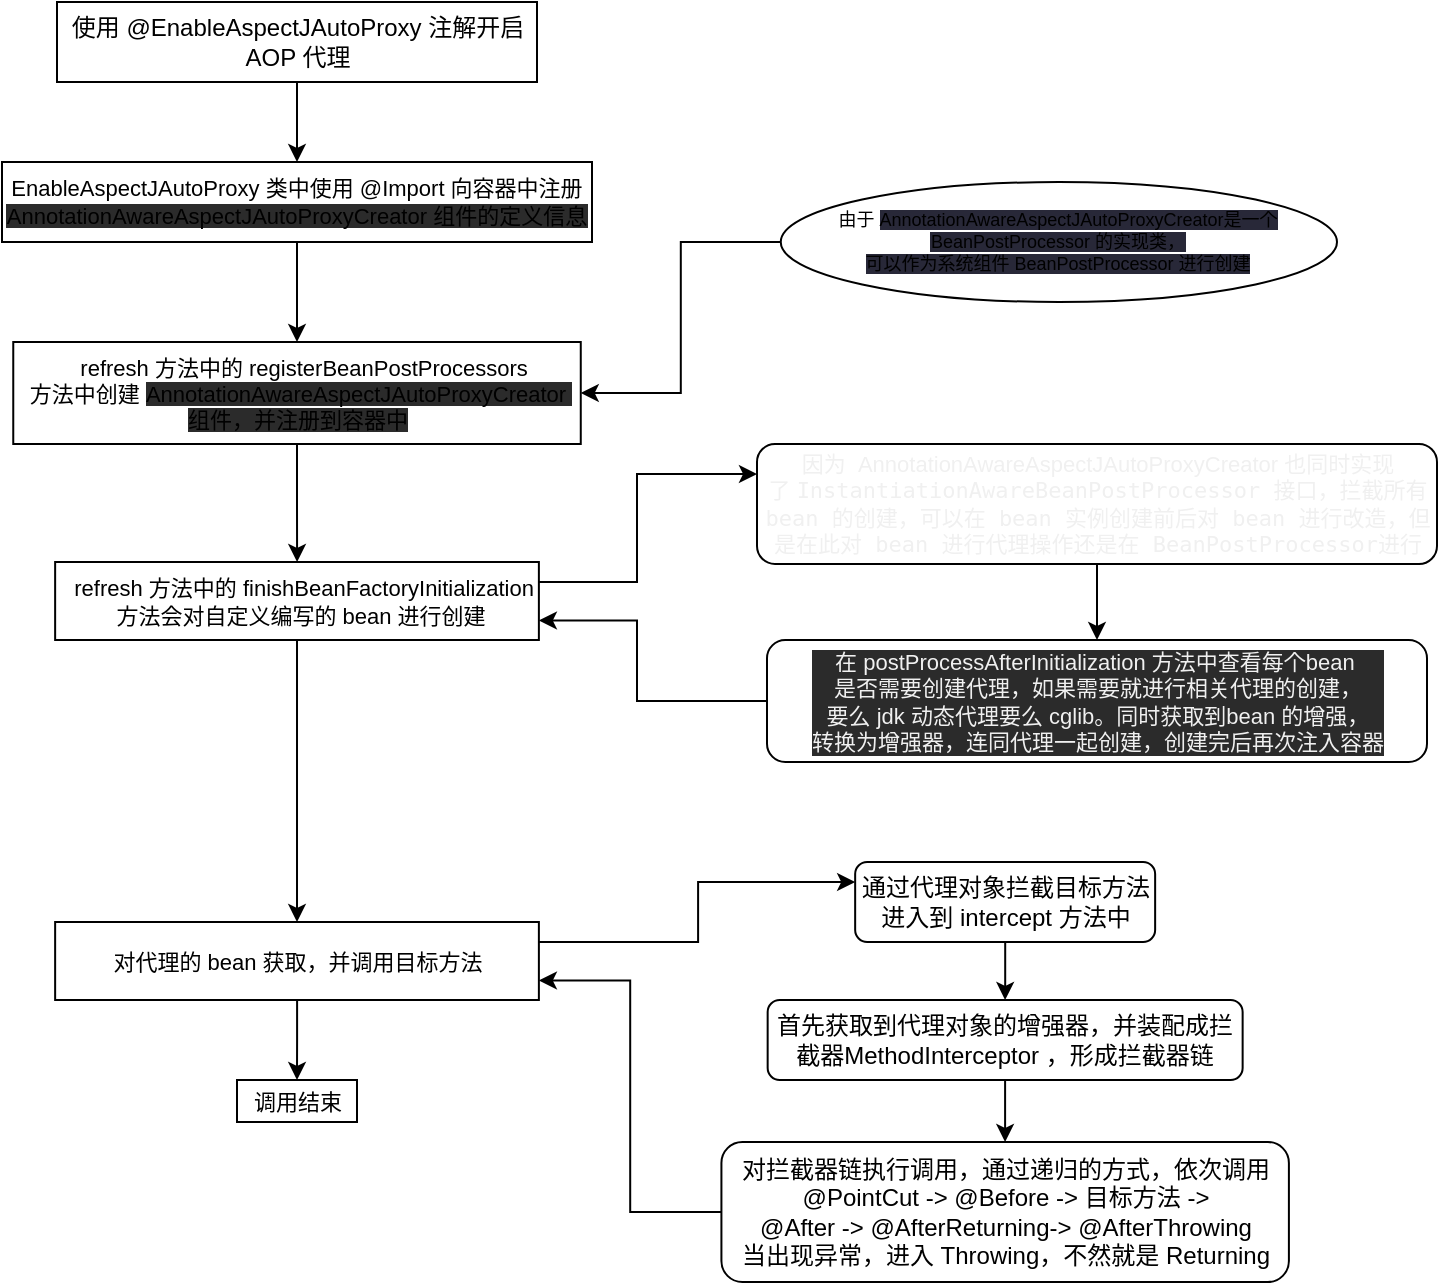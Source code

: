 <mxfile version="16.5.1" type="device"><diagram id="LwVWtQgv_2FWmjpkGTdp" name="第 1 页"><mxGraphModel dx="1149" dy="648" grid="1" gridSize="10" guides="1" tooltips="1" connect="1" arrows="1" fold="1" page="1" pageScale="1" pageWidth="827" pageHeight="1169" math="0" shadow="0"><root><mxCell id="0"/><mxCell id="1" parent="0"/><mxCell id="z1jw9OUvtog4c9rzqlsH-1" value="" style="edgeStyle=orthogonalEdgeStyle;rounded=0;orthogonalLoop=1;jettySize=auto;html=1;" edge="1" parent="1" source="z1jw9OUvtog4c9rzqlsH-2" target="z1jw9OUvtog4c9rzqlsH-4"><mxGeometry relative="1" as="geometry"/></mxCell><mxCell id="z1jw9OUvtog4c9rzqlsH-2" value="使用 @EnableAspectJAutoProxy 注解开启 AOP 代理" style="whiteSpace=wrap;html=1;" vertex="1" parent="1"><mxGeometry x="77.5" y="330" width="240" height="40" as="geometry"/></mxCell><mxCell id="z1jw9OUvtog4c9rzqlsH-3" value="" style="edgeStyle=orthogonalEdgeStyle;rounded=0;orthogonalLoop=1;jettySize=auto;html=1;fontFamily=Helvetica;fontSize=11;fontColor=#F0F0F0;" edge="1" parent="1" source="z1jw9OUvtog4c9rzqlsH-4" target="z1jw9OUvtog4c9rzqlsH-6"><mxGeometry relative="1" as="geometry"/></mxCell><mxCell id="z1jw9OUvtog4c9rzqlsH-4" value="&lt;pre style=&quot;font-size: 11px&quot;&gt;&lt;pre style=&quot;font-size: 11px&quot;&gt;&lt;font face=&quot;Helvetica&quot;&gt;&amp;nbsp;EnableAspectJAutoProxy 类&lt;/font&gt;&lt;font face=&quot;Helvetica&quot;&gt;&lt;span&gt;中使用 @Import 向容器中注册&amp;nbsp;&lt;br&gt;&lt;/span&gt;&lt;/font&gt;&lt;font face=&quot;Helvetica&quot;&gt;&lt;span style=&quot;background-color: rgb(43 , 43 , 43)&quot;&gt;&lt;font style=&quot;font-size: 11px&quot;&gt;AnnotationAwareAspectJAutoProxyCreator &lt;/font&gt;&lt;/span&gt;&lt;/font&gt;&lt;font face=&quot;Helvetica&quot;&gt;&lt;span style=&quot;background-color: rgb(43 , 43 , 43)&quot;&gt;&lt;font style=&quot;font-size: 11px&quot;&gt;组件的定义信息&lt;/font&gt;&lt;/span&gt;&lt;/font&gt;&lt;/pre&gt;&lt;/pre&gt;" style="whiteSpace=wrap;html=1;" vertex="1" parent="1"><mxGeometry x="50" y="410" width="295" height="40" as="geometry"/></mxCell><mxCell id="z1jw9OUvtog4c9rzqlsH-5" value="" style="edgeStyle=orthogonalEdgeStyle;rounded=0;orthogonalLoop=1;jettySize=auto;html=1;fontFamily=Helvetica;fontSize=5;fontColor=#F0F0F0;" edge="1" parent="1" source="z1jw9OUvtog4c9rzqlsH-6" target="z1jw9OUvtog4c9rzqlsH-11"><mxGeometry relative="1" as="geometry"/></mxCell><mxCell id="z1jw9OUvtog4c9rzqlsH-6" value="&lt;pre style=&quot;font-size: 11px&quot;&gt;&lt;pre style=&quot;font-size: 11px&quot;&gt;&lt;font face=&quot;Helvetica&quot;&gt;&amp;nbsp; refresh 方法中的 registerBeanPostProcessors&lt;br&gt;&amp;nbsp;方法中创建 &lt;font style=&quot;white-space: normal&quot;&gt;&lt;span style=&quot;background-color: rgb(43 , 43 , 43)&quot;&gt;AnnotationAwareAspectJAutoProxyCreator&amp;nbsp;&lt;br&gt;&lt;/span&gt;&lt;/font&gt;&lt;font style=&quot;white-space: normal&quot;&gt;&lt;span style=&quot;background-color: rgb(43 , 43 , 43)&quot;&gt;组件，并注册到容器中&lt;/span&gt;&lt;/font&gt;&lt;/font&gt;&lt;/pre&gt;&lt;/pre&gt;" style="whiteSpace=wrap;html=1;" vertex="1" parent="1"><mxGeometry x="55.63" y="500" width="283.75" height="51" as="geometry"/></mxCell><mxCell id="z1jw9OUvtog4c9rzqlsH-7" style="edgeStyle=orthogonalEdgeStyle;rounded=0;orthogonalLoop=1;jettySize=auto;html=1;entryX=1;entryY=0.5;entryDx=0;entryDy=0;fontFamily=Helvetica;fontSize=5;fontColor=#F0F0F0;" edge="1" parent="1" source="z1jw9OUvtog4c9rzqlsH-8" target="z1jw9OUvtog4c9rzqlsH-6"><mxGeometry relative="1" as="geometry"/></mxCell><mxCell id="z1jw9OUvtog4c9rzqlsH-8" value="&lt;h6 style=&quot;font-size: 9px&quot;&gt;&lt;span style=&quot;font-weight: normal&quot;&gt;&lt;font style=&quot;font-size: 9px&quot; face=&quot;Helvetica&quot;&gt;由于&amp;nbsp;&lt;span style=&quot;background-color: rgb(40 , 40 , 56)&quot;&gt;AnnotationAwareAspectJAutoProxyCreator是一个 BeanPostProcessor 的实现类，&lt;br&gt;&lt;/span&gt;&lt;/font&gt;&lt;font style=&quot;font-size: 9px&quot; face=&quot;Helvetica&quot;&gt;&lt;span style=&quot;background-color: rgb(40 , 40 , 56)&quot;&gt;可以作为系统组件 BeanPostProcessor 进行创建&lt;/span&gt;&lt;/font&gt;&lt;/span&gt;&lt;/h6&gt;" style="ellipse;whiteSpace=wrap;html=1;" vertex="1" parent="1"><mxGeometry x="439.38" y="420" width="278.12" height="60" as="geometry"/></mxCell><mxCell id="z1jw9OUvtog4c9rzqlsH-9" style="edgeStyle=orthogonalEdgeStyle;rounded=0;orthogonalLoop=1;jettySize=auto;html=1;entryX=0;entryY=0.25;entryDx=0;entryDy=0;fontFamily=Helvetica;fontSize=11;fontColor=#F0F0F0;" edge="1" parent="1" source="z1jw9OUvtog4c9rzqlsH-11" target="z1jw9OUvtog4c9rzqlsH-13"><mxGeometry relative="1" as="geometry"><Array as="points"><mxPoint x="367.5" y="620"/><mxPoint x="367.5" y="566"/></Array></mxGeometry></mxCell><mxCell id="z1jw9OUvtog4c9rzqlsH-10" value="" style="edgeStyle=orthogonalEdgeStyle;rounded=0;orthogonalLoop=1;jettySize=auto;html=1;fontFamily=Helvetica;fontSize=11;fontColor=#F0F0F0;" edge="1" parent="1" source="z1jw9OUvtog4c9rzqlsH-11" target="z1jw9OUvtog4c9rzqlsH-18"><mxGeometry relative="1" as="geometry"/></mxCell><mxCell id="z1jw9OUvtog4c9rzqlsH-11" value="&lt;pre style=&quot;font-size: 11px&quot;&gt;&lt;h6&gt;&lt;span style=&quot;font-weight: normal&quot;&gt;&lt;font face=&quot;Helvetica&quot; style=&quot;font-size: 11px&quot;&gt;&amp;nbsp; refresh 方法中的 &lt;/font&gt;&lt;font face=&quot;Helvetica&quot; style=&quot;font-size: 11px&quot;&gt;&lt;span style=&quot;text-align: left&quot;&gt;finishBeanFactoryInitialization&lt;br&gt;&lt;/span&gt;&lt;/font&gt;&lt;font face=&quot;Helvetica&quot; style=&quot;font-size: 11px&quot;&gt;&amp;nbsp;方法会对自定义编写的 bean 进行创建&lt;/font&gt;&lt;/span&gt;&lt;/h6&gt;&lt;/pre&gt;" style="whiteSpace=wrap;html=1;" vertex="1" parent="1"><mxGeometry x="76.57" y="610" width="241.87" height="39" as="geometry"/></mxCell><mxCell id="z1jw9OUvtog4c9rzqlsH-12" value="" style="edgeStyle=orthogonalEdgeStyle;rounded=0;orthogonalLoop=1;jettySize=auto;html=1;fontFamily=Helvetica;fontSize=11;fontColor=#F0F0F0;" edge="1" parent="1" source="z1jw9OUvtog4c9rzqlsH-13" target="z1jw9OUvtog4c9rzqlsH-15"><mxGeometry relative="1" as="geometry"/></mxCell><mxCell id="z1jw9OUvtog4c9rzqlsH-13" value="&lt;font style=&quot;font-size: 11px&quot;&gt;因为&amp;nbsp; &lt;font style=&quot;font-size: 11px&quot;&gt;AnnotationAwareAspectJAutoProxyCreator 也同时实现了&amp;nbsp;&lt;/font&gt;&lt;/font&gt;&lt;span style=&quot;font-family: &amp;#34;menlo&amp;#34; , monospace&quot;&gt;&lt;font style=&quot;font-size: 11px&quot;&gt;InstantiationAwareBeanPostProcessor 接口，拦截所有bean 的创建，可以在 bean 实例创建前后对 bean 进行改造，但是在此对 bean 进行代理操作还是在 BeanPostProcessor进行&lt;/font&gt;&lt;br&gt;&lt;/span&gt;" style="rounded=1;whiteSpace=wrap;html=1;labelBackgroundColor=none;fontFamily=Helvetica;fontSize=11;fontColor=#F0F0F0;" vertex="1" parent="1"><mxGeometry x="427.5" y="551" width="340" height="60" as="geometry"/></mxCell><mxCell id="z1jw9OUvtog4c9rzqlsH-14" style="edgeStyle=orthogonalEdgeStyle;rounded=0;orthogonalLoop=1;jettySize=auto;html=1;entryX=1;entryY=0.75;entryDx=0;entryDy=0;fontFamily=Helvetica;fontSize=11;fontColor=#F0F0F0;" edge="1" parent="1" source="z1jw9OUvtog4c9rzqlsH-15" target="z1jw9OUvtog4c9rzqlsH-11"><mxGeometry relative="1" as="geometry"><Array as="points"><mxPoint x="367.5" y="679"/><mxPoint x="367.5" y="639"/></Array></mxGeometry></mxCell><mxCell id="z1jw9OUvtog4c9rzqlsH-15" value="&lt;h6 style=&quot;background-color: rgb(43 , 43 , 43)&quot;&gt;&lt;font style=&quot;font-size: 11px ; font-weight: normal&quot;&gt;&lt;font face=&quot;Helvetica&quot; style=&quot;font-size: 11px&quot;&gt; 在 postProcessAfterInitialization 方法中&lt;/font&gt;&lt;font face=&quot;Helvetica&quot; style=&quot;font-size: 11px&quot;&gt;查看每个bean&amp;nbsp;&lt;br&gt;&lt;/font&gt;&lt;font face=&quot;Helvetica&quot; style=&quot;font-size: 11px&quot;&gt;是否需要创建代理，&lt;/font&gt;如果需要就进行相关代理的创建，&lt;br&gt;&lt;font face=&quot;Helvetica&quot; style=&quot;font-size: 11px&quot;&gt;要么 jdk 动态代理要么 cglib。&lt;/font&gt;&lt;font face=&quot;Helvetica&quot; style=&quot;font-size: 11px&quot;&gt;同时获取到bean 的增强，&lt;br&gt;&lt;/font&gt;&lt;font face=&quot;Helvetica&quot; style=&quot;font-size: 11px&quot;&gt;转换为增强器，连同代理一起创建，创建完后再次注入容器&lt;/font&gt;&lt;/font&gt;&lt;/h6&gt;" style="whiteSpace=wrap;html=1;fontSize=11;fontColor=#F0F0F0;rounded=1;labelBackgroundColor=none;" vertex="1" parent="1"><mxGeometry x="432.5" y="649" width="330" height="61" as="geometry"/></mxCell><mxCell id="z1jw9OUvtog4c9rzqlsH-16" value="" style="edgeStyle=orthogonalEdgeStyle;rounded=0;orthogonalLoop=1;jettySize=auto;html=1;fontFamily=Helvetica;fontSize=9;fontColor=#F0F0F0;" edge="1" parent="1" source="z1jw9OUvtog4c9rzqlsH-18" target="z1jw9OUvtog4c9rzqlsH-20"><mxGeometry relative="1" as="geometry"><Array as="points"><mxPoint x="398.07" y="800"/><mxPoint x="398.07" y="770"/></Array></mxGeometry></mxCell><mxCell id="z1jw9OUvtog4c9rzqlsH-17" value="" style="edgeStyle=orthogonalEdgeStyle;rounded=0;orthogonalLoop=1;jettySize=auto;html=1;fontFamily=Helvetica;fontSize=9;fontColor=#F0F0F0;" edge="1" parent="1" source="z1jw9OUvtog4c9rzqlsH-18" target="z1jw9OUvtog4c9rzqlsH-25"><mxGeometry relative="1" as="geometry"/></mxCell><mxCell id="z1jw9OUvtog4c9rzqlsH-18" value="&lt;pre&gt;&lt;h6&gt;&lt;font face=&quot;Helvetica&quot;&gt;&lt;span style=&quot;font-size: 11px ; font-weight: 400&quot;&gt;对代理的 bean 获取，并调用目标方法&lt;/span&gt;&lt;/font&gt;&lt;/h6&gt;&lt;/pre&gt;" style="whiteSpace=wrap;html=1;" vertex="1" parent="1"><mxGeometry x="76.57" y="790" width="241.87" height="39" as="geometry"/></mxCell><mxCell id="z1jw9OUvtog4c9rzqlsH-19" value="" style="edgeStyle=orthogonalEdgeStyle;rounded=0;orthogonalLoop=1;jettySize=auto;html=1;fontFamily=Helvetica;fontSize=9;fontColor=#F0F0F0;" edge="1" parent="1" source="z1jw9OUvtog4c9rzqlsH-20" target="z1jw9OUvtog4c9rzqlsH-22"><mxGeometry relative="1" as="geometry"/></mxCell><mxCell id="z1jw9OUvtog4c9rzqlsH-20" value="通过代理对象拦截目标方法进入到 intercept 方法中" style="rounded=1;whiteSpace=wrap;html=1;" vertex="1" parent="1"><mxGeometry x="476.58" y="760" width="149.99" height="40" as="geometry"/></mxCell><mxCell id="z1jw9OUvtog4c9rzqlsH-21" value="" style="edgeStyle=orthogonalEdgeStyle;rounded=0;orthogonalLoop=1;jettySize=auto;html=1;fontFamily=Helvetica;fontSize=9;fontColor=#F0F0F0;" edge="1" parent="1" source="z1jw9OUvtog4c9rzqlsH-22" target="z1jw9OUvtog4c9rzqlsH-24"><mxGeometry relative="1" as="geometry"/></mxCell><mxCell id="z1jw9OUvtog4c9rzqlsH-22" value="首先获取到代理对象的增强器，并装配成拦截器MethodInterceptor ，形成拦截器链" style="whiteSpace=wrap;html=1;rounded=1;" vertex="1" parent="1"><mxGeometry x="432.83" y="829" width="237.49" height="40" as="geometry"/></mxCell><mxCell id="z1jw9OUvtog4c9rzqlsH-23" style="edgeStyle=orthogonalEdgeStyle;rounded=0;orthogonalLoop=1;jettySize=auto;html=1;entryX=1;entryY=0.75;entryDx=0;entryDy=0;fontFamily=Helvetica;fontSize=9;fontColor=#F0F0F0;" edge="1" parent="1" source="z1jw9OUvtog4c9rzqlsH-24" target="z1jw9OUvtog4c9rzqlsH-18"><mxGeometry relative="1" as="geometry"/></mxCell><mxCell id="z1jw9OUvtog4c9rzqlsH-24" value="对拦截器链执行调用，通过递归的方式，依次调用&lt;br&gt;@PointCut -&amp;gt; @Before -&amp;gt; 目标方法 -&amp;gt; &lt;br&gt;@After&amp;nbsp;-&amp;gt; @AfterReturning-&amp;gt; @AfterThrowing &lt;br&gt;当出现异常，进入 Throwing，不然就是 Returning" style="whiteSpace=wrap;html=1;rounded=1;" vertex="1" parent="1"><mxGeometry x="409.71" y="900" width="283.74" height="70" as="geometry"/></mxCell><mxCell id="z1jw9OUvtog4c9rzqlsH-25" value="&lt;pre&gt;&lt;h6&gt;&lt;font face=&quot;Helvetica&quot;&gt;&lt;span style=&quot;font-size: 11px ; font-weight: 400&quot;&gt;调用结束&lt;/span&gt;&lt;/font&gt;&lt;/h6&gt;&lt;/pre&gt;" style="whiteSpace=wrap;html=1;" vertex="1" parent="1"><mxGeometry x="167.5" y="869" width="60" height="21" as="geometry"/></mxCell></root></mxGraphModel></diagram></mxfile>